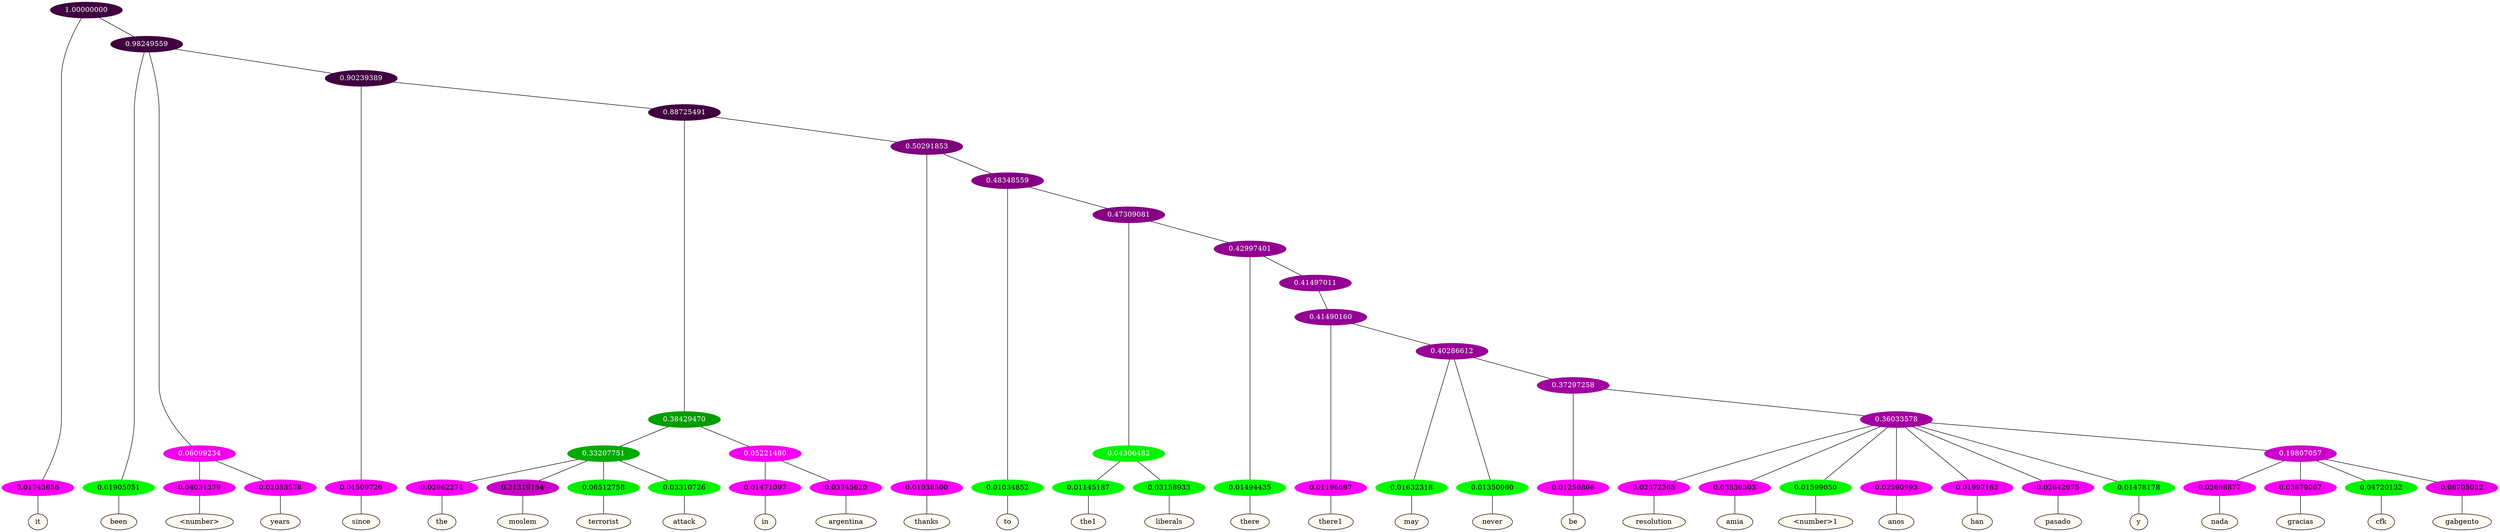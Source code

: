 graph {
	node [format=png height=0.15 nodesep=0.001 ordering=out overlap=prism overlap_scaling=0.01 ranksep=0.001 ratio=0.2 style=filled width=0.15]
	{
		rank=same
		a_w_1 [label=it color=black fillcolor=floralwhite style="filled,solid"]
		a_w_3 [label=been color=black fillcolor=floralwhite style="filled,solid"]
		a_w_6 [label="\<number\>" color=black fillcolor=floralwhite style="filled,solid"]
		a_w_7 [label=years color=black fillcolor=floralwhite style="filled,solid"]
		a_w_8 [label=since color=black fillcolor=floralwhite style="filled,solid"]
		a_w_16 [label=the color=black fillcolor=floralwhite style="filled,solid"]
		a_w_17 [label=moslem color=black fillcolor=floralwhite style="filled,solid"]
		a_w_18 [label=terrorist color=black fillcolor=floralwhite style="filled,solid"]
		a_w_19 [label=attack color=black fillcolor=floralwhite style="filled,solid"]
		a_w_20 [label=in color=black fillcolor=floralwhite style="filled,solid"]
		a_w_21 [label=argentina color=black fillcolor=floralwhite style="filled,solid"]
		a_w_14 [label=thanks color=black fillcolor=floralwhite style="filled,solid"]
		a_w_22 [label=to color=black fillcolor=floralwhite style="filled,solid"]
		a_w_26 [label=the1 color=black fillcolor=floralwhite style="filled,solid"]
		a_w_27 [label=liberals color=black fillcolor=floralwhite style="filled,solid"]
		a_w_28 [label=there color=black fillcolor=floralwhite style="filled,solid"]
		a_w_31 [label=there1 color=black fillcolor=floralwhite style="filled,solid"]
		a_w_33 [label=may color=black fillcolor=floralwhite style="filled,solid"]
		a_w_34 [label=never color=black fillcolor=floralwhite style="filled,solid"]
		a_w_36 [label=be color=black fillcolor=floralwhite style="filled,solid"]
		a_w_38 [label=resolution color=black fillcolor=floralwhite style="filled,solid"]
		a_w_39 [label=amia color=black fillcolor=floralwhite style="filled,solid"]
		a_w_40 [label="\<number\>1" color=black fillcolor=floralwhite style="filled,solid"]
		a_w_41 [label=anos color=black fillcolor=floralwhite style="filled,solid"]
		a_w_42 [label=han color=black fillcolor=floralwhite style="filled,solid"]
		a_w_43 [label=pasado color=black fillcolor=floralwhite style="filled,solid"]
		a_w_44 [label=y color=black fillcolor=floralwhite style="filled,solid"]
		a_w_46 [label=nada color=black fillcolor=floralwhite style="filled,solid"]
		a_w_47 [label=gracias color=black fillcolor=floralwhite style="filled,solid"]
		a_w_48 [label=cfk color=black fillcolor=floralwhite style="filled,solid"]
		a_w_49 [label=gabgento color=black fillcolor=floralwhite style="filled,solid"]
	}
	a_n_1 -- a_w_1
	a_n_3 -- a_w_3
	a_n_6 -- a_w_6
	a_n_7 -- a_w_7
	a_n_8 -- a_w_8
	a_n_16 -- a_w_16
	a_n_17 -- a_w_17
	a_n_18 -- a_w_18
	a_n_19 -- a_w_19
	a_n_20 -- a_w_20
	a_n_21 -- a_w_21
	a_n_14 -- a_w_14
	a_n_22 -- a_w_22
	a_n_26 -- a_w_26
	a_n_27 -- a_w_27
	a_n_28 -- a_w_28
	a_n_31 -- a_w_31
	a_n_33 -- a_w_33
	a_n_34 -- a_w_34
	a_n_36 -- a_w_36
	a_n_38 -- a_w_38
	a_n_39 -- a_w_39
	a_n_40 -- a_w_40
	a_n_41 -- a_w_41
	a_n_42 -- a_w_42
	a_n_43 -- a_w_43
	a_n_44 -- a_w_44
	a_n_46 -- a_w_46
	a_n_47 -- a_w_47
	a_n_48 -- a_w_48
	a_n_49 -- a_w_49
	{
		rank=same
		a_n_1 [label=0.01743656 color="0.835 1.000 0.983" fontcolor=black]
		a_n_3 [label=0.01905051 color="0.334 1.000 0.981" fontcolor=black]
		a_n_6 [label=0.04031379 color="0.835 1.000 0.960" fontcolor=black]
		a_n_7 [label=0.02053578 color="0.835 1.000 0.979" fontcolor=black]
		a_n_8 [label=0.01509726 color="0.835 1.000 0.985" fontcolor=black]
		a_n_16 [label=0.02062274 color="0.835 1.000 0.979" fontcolor=black]
		a_n_17 [label=0.21319154 color="0.835 1.000 0.787" fontcolor=black]
		a_n_18 [label=0.06512758 color="0.334 1.000 0.935" fontcolor=black]
		a_n_19 [label=0.03310726 color="0.334 1.000 0.967" fontcolor=black]
		a_n_20 [label=0.01471097 color="0.835 1.000 0.985" fontcolor=black]
		a_n_21 [label=0.03745620 color="0.835 1.000 0.963" fontcolor=black]
		a_n_14 [label=0.01938500 color="0.835 1.000 0.981" fontcolor=black]
		a_n_22 [label=0.01034852 color="0.334 1.000 0.990" fontcolor=black]
		a_n_26 [label=0.01145187 color="0.334 1.000 0.989" fontcolor=black]
		a_n_27 [label=0.03158933 color="0.334 1.000 0.968" fontcolor=black]
		a_n_28 [label=0.01494435 color="0.334 1.000 0.985" fontcolor=black]
		a_n_31 [label=0.01196697 color="0.835 1.000 0.988" fontcolor=black]
		a_n_33 [label=0.01632318 color="0.334 1.000 0.984" fontcolor=black]
		a_n_34 [label=0.01350960 color="0.334 1.000 0.986" fontcolor=black]
		a_n_36 [label=0.01256866 color="0.835 1.000 0.987" fontcolor=black]
		a_n_38 [label=0.02372365 color="0.835 1.000 0.976" fontcolor=black]
		a_n_39 [label=0.03539303 color="0.835 1.000 0.965" fontcolor=black]
		a_n_40 [label=0.01599050 color="0.334 1.000 0.984" fontcolor=black]
		a_n_41 [label=0.02590993 color="0.835 1.000 0.974" fontcolor=black]
		a_n_42 [label=0.01997162 color="0.835 1.000 0.980" fontcolor=black]
		a_n_43 [label=0.02642975 color="0.835 1.000 0.974" fontcolor=black]
		a_n_44 [label=0.01478178 color="0.334 1.000 0.985" fontcolor=black]
		a_n_46 [label=0.02698877 color="0.835 1.000 0.973" fontcolor=black]
		a_n_47 [label=0.03679067 color="0.835 1.000 0.963" fontcolor=black]
		a_n_48 [label=0.04720132 color="0.334 1.000 0.953" fontcolor=black]
		a_n_49 [label=0.08705022 color="0.835 1.000 0.913" fontcolor=black]
	}
	a_n_0 [label=1.00000000 color="0.835 1.000 0.250" fontcolor=grey99]
	a_n_0 -- a_n_1
	a_n_2 [label=0.98249559 color="0.835 1.000 0.250" fontcolor=grey99]
	a_n_0 -- a_n_2
	a_n_2 -- a_n_3
	a_n_4 [label=0.06099234 color="0.835 1.000 0.939" fontcolor=grey99]
	a_n_2 -- a_n_4
	a_n_5 [label=0.90239389 color="0.835 1.000 0.250" fontcolor=grey99]
	a_n_2 -- a_n_5
	a_n_4 -- a_n_6
	a_n_4 -- a_n_7
	a_n_5 -- a_n_8
	a_n_9 [label=0.88725491 color="0.835 1.000 0.250" fontcolor=grey99]
	a_n_5 -- a_n_9
	a_n_10 [label=0.38429470 color="0.334 1.000 0.616" fontcolor=grey99]
	a_n_9 -- a_n_10
	a_n_11 [label=0.50291853 color="0.835 1.000 0.497" fontcolor=grey99]
	a_n_9 -- a_n_11
	a_n_12 [label=0.33207751 color="0.334 1.000 0.668" fontcolor=grey99]
	a_n_10 -- a_n_12
	a_n_13 [label=0.05221480 color="0.835 1.000 0.948" fontcolor=grey99]
	a_n_10 -- a_n_13
	a_n_11 -- a_n_14
	a_n_15 [label=0.48348559 color="0.835 1.000 0.517" fontcolor=grey99]
	a_n_11 -- a_n_15
	a_n_12 -- a_n_16
	a_n_12 -- a_n_17
	a_n_12 -- a_n_18
	a_n_12 -- a_n_19
	a_n_13 -- a_n_20
	a_n_13 -- a_n_21
	a_n_15 -- a_n_22
	a_n_23 [label=0.47309081 color="0.835 1.000 0.527" fontcolor=grey99]
	a_n_15 -- a_n_23
	a_n_24 [label=0.04306482 color="0.334 1.000 0.957" fontcolor=grey99]
	a_n_23 -- a_n_24
	a_n_25 [label=0.42997401 color="0.835 1.000 0.570" fontcolor=grey99]
	a_n_23 -- a_n_25
	a_n_24 -- a_n_26
	a_n_24 -- a_n_27
	a_n_25 -- a_n_28
	a_n_29 [label=0.41497011 color="0.835 1.000 0.585" fontcolor=grey99]
	a_n_25 -- a_n_29
	a_n_30 [label=0.41490160 color="0.835 1.000 0.585" fontcolor=grey99]
	a_n_29 -- a_n_30
	a_n_30 -- a_n_31
	a_n_32 [label=0.40286612 color="0.835 1.000 0.597" fontcolor=grey99]
	a_n_30 -- a_n_32
	a_n_32 -- a_n_33
	a_n_32 -- a_n_34
	a_n_35 [label=0.37297258 color="0.835 1.000 0.627" fontcolor=grey99]
	a_n_32 -- a_n_35
	a_n_35 -- a_n_36
	a_n_37 [label=0.36033578 color="0.835 1.000 0.640" fontcolor=grey99]
	a_n_35 -- a_n_37
	a_n_37 -- a_n_38
	a_n_37 -- a_n_39
	a_n_37 -- a_n_40
	a_n_37 -- a_n_41
	a_n_37 -- a_n_42
	a_n_37 -- a_n_43
	a_n_37 -- a_n_44
	a_n_45 [label=0.19807057 color="0.835 1.000 0.802" fontcolor=grey99]
	a_n_37 -- a_n_45
	a_n_45 -- a_n_46
	a_n_45 -- a_n_47
	a_n_45 -- a_n_48
	a_n_45 -- a_n_49
}
